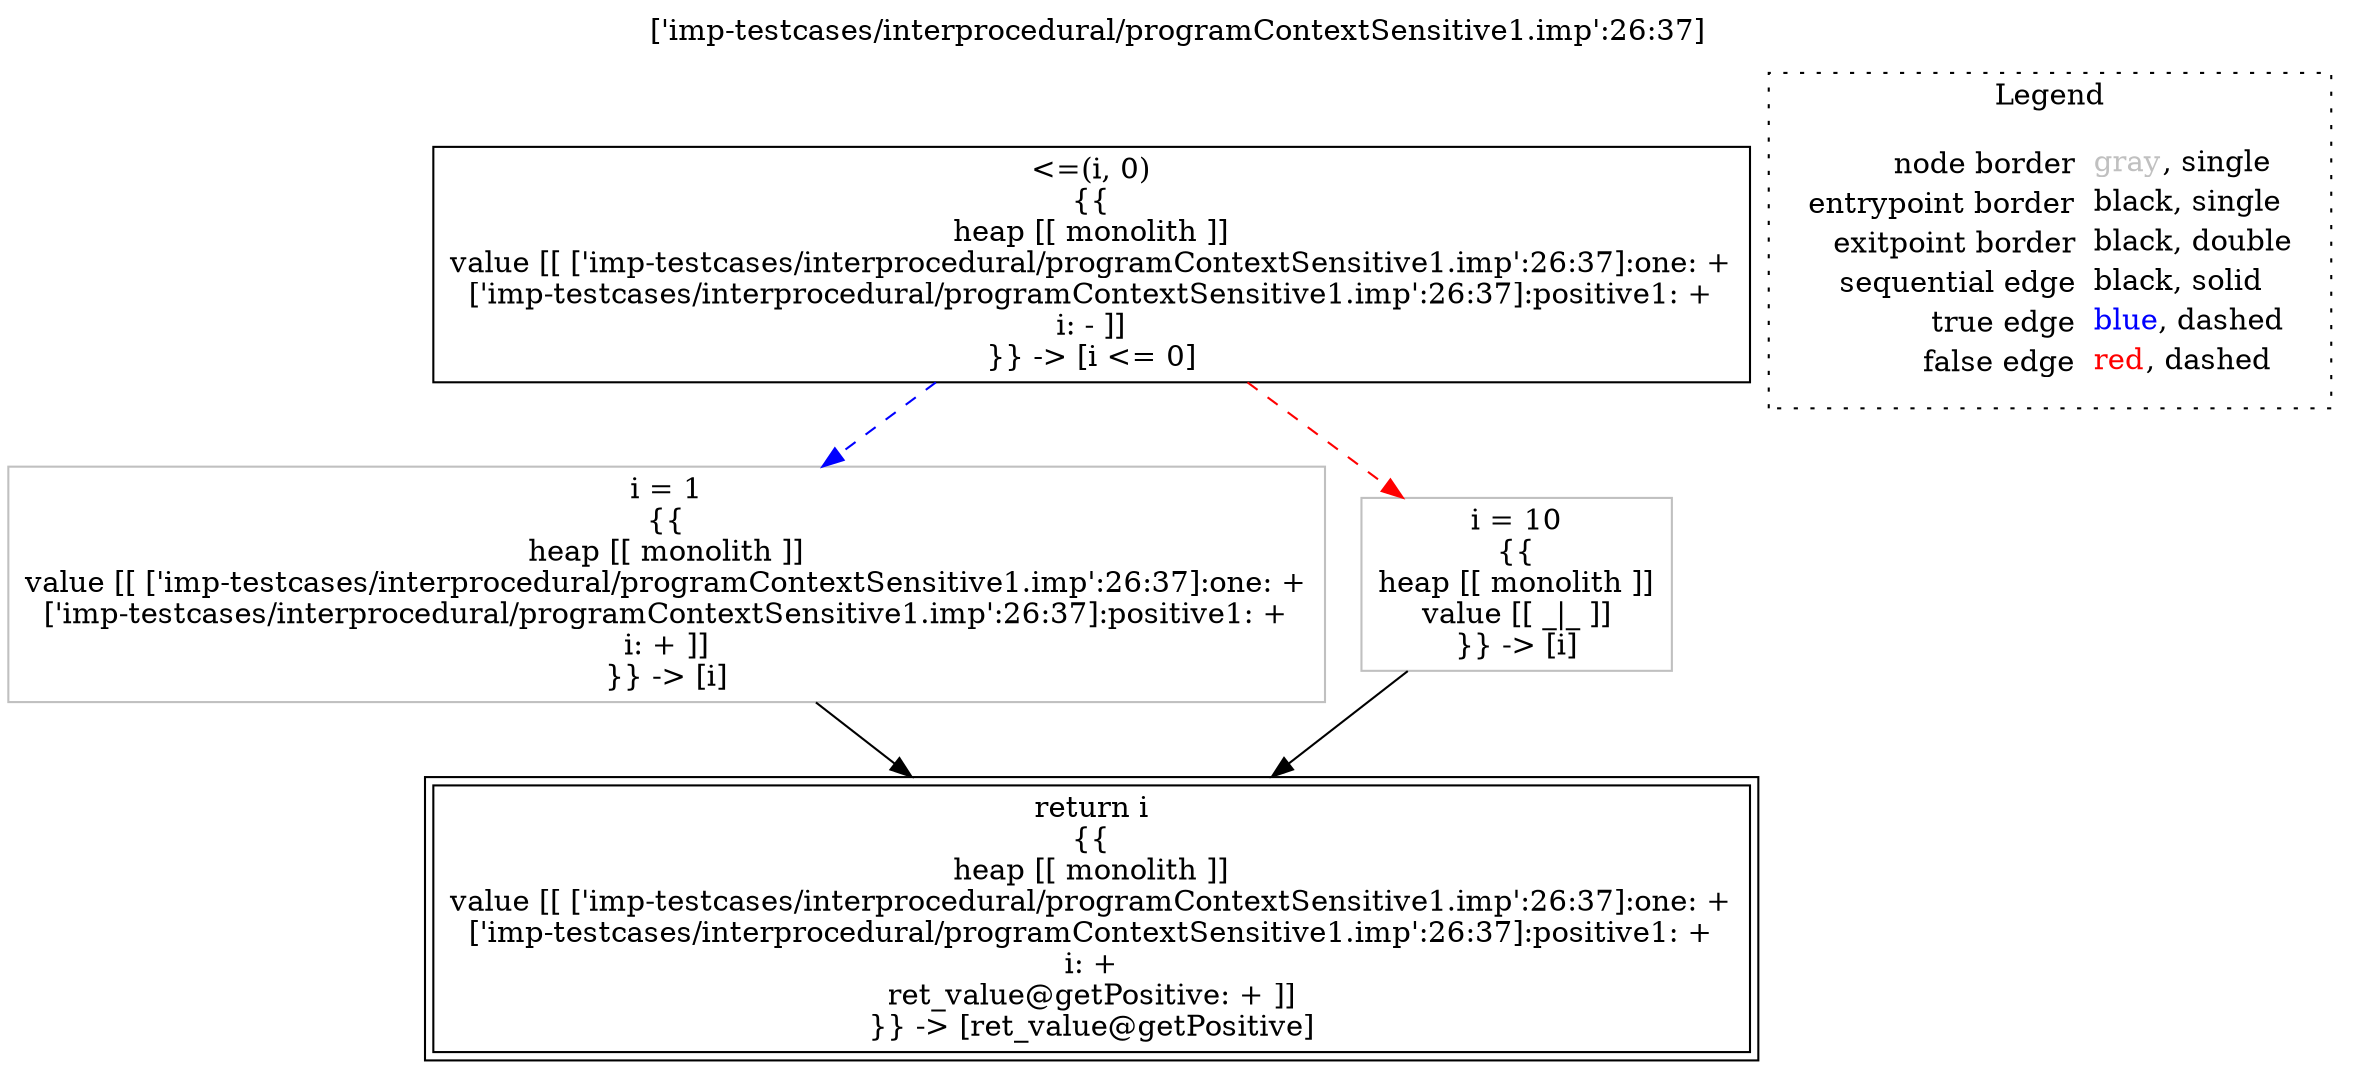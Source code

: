 digraph {
	labelloc="t";
	label="['imp-testcases/interprocedural/programContextSensitive1.imp':26:37]";
	"node0" [shape="rect",color="black",label=<&lt;=(i, 0)<BR/>{{<BR/>heap [[ monolith ]]<BR/>value [[ ['imp-testcases/interprocedural/programContextSensitive1.imp':26:37]:one: +<BR/>['imp-testcases/interprocedural/programContextSensitive1.imp':26:37]:positive1: +<BR/>i: - ]]<BR/>}} -&gt; [i &lt;= 0]>];
	"node1" [shape="rect",color="black",peripheries="2",label=<return i<BR/>{{<BR/>heap [[ monolith ]]<BR/>value [[ ['imp-testcases/interprocedural/programContextSensitive1.imp':26:37]:one: +<BR/>['imp-testcases/interprocedural/programContextSensitive1.imp':26:37]:positive1: +<BR/>i: +<BR/>ret_value@getPositive: + ]]<BR/>}} -&gt; [ret_value@getPositive]>];
	"node2" [shape="rect",color="gray",label=<i = 1<BR/>{{<BR/>heap [[ monolith ]]<BR/>value [[ ['imp-testcases/interprocedural/programContextSensitive1.imp':26:37]:one: +<BR/>['imp-testcases/interprocedural/programContextSensitive1.imp':26:37]:positive1: +<BR/>i: + ]]<BR/>}} -&gt; [i]>];
	"node3" [shape="rect",color="gray",label=<i = 10<BR/>{{<BR/>heap [[ monolith ]]<BR/>value [[ _|_ ]]<BR/>}} -&gt; [i]>];
	"node0" -> "node2" [color="blue",style="dashed"];
	"node0" -> "node3" [color="red",style="dashed"];
	"node2" -> "node1" [color="black"];
	"node3" -> "node1" [color="black"];
subgraph cluster_legend {
	label="Legend";
	style=dotted;
	node [shape=plaintext];
	"legend" [label=<<table border="0" cellpadding="2" cellspacing="0" cellborder="0"><tr><td align="right">node border&nbsp;</td><td align="left"><font color="gray">gray</font>, single</td></tr><tr><td align="right">entrypoint border&nbsp;</td><td align="left"><font color="black">black</font>, single</td></tr><tr><td align="right">exitpoint border&nbsp;</td><td align="left"><font color="black">black</font>, double</td></tr><tr><td align="right">sequential edge&nbsp;</td><td align="left"><font color="black">black</font>, solid</td></tr><tr><td align="right">true edge&nbsp;</td><td align="left"><font color="blue">blue</font>, dashed</td></tr><tr><td align="right">false edge&nbsp;</td><td align="left"><font color="red">red</font>, dashed</td></tr></table>>];
}

}

